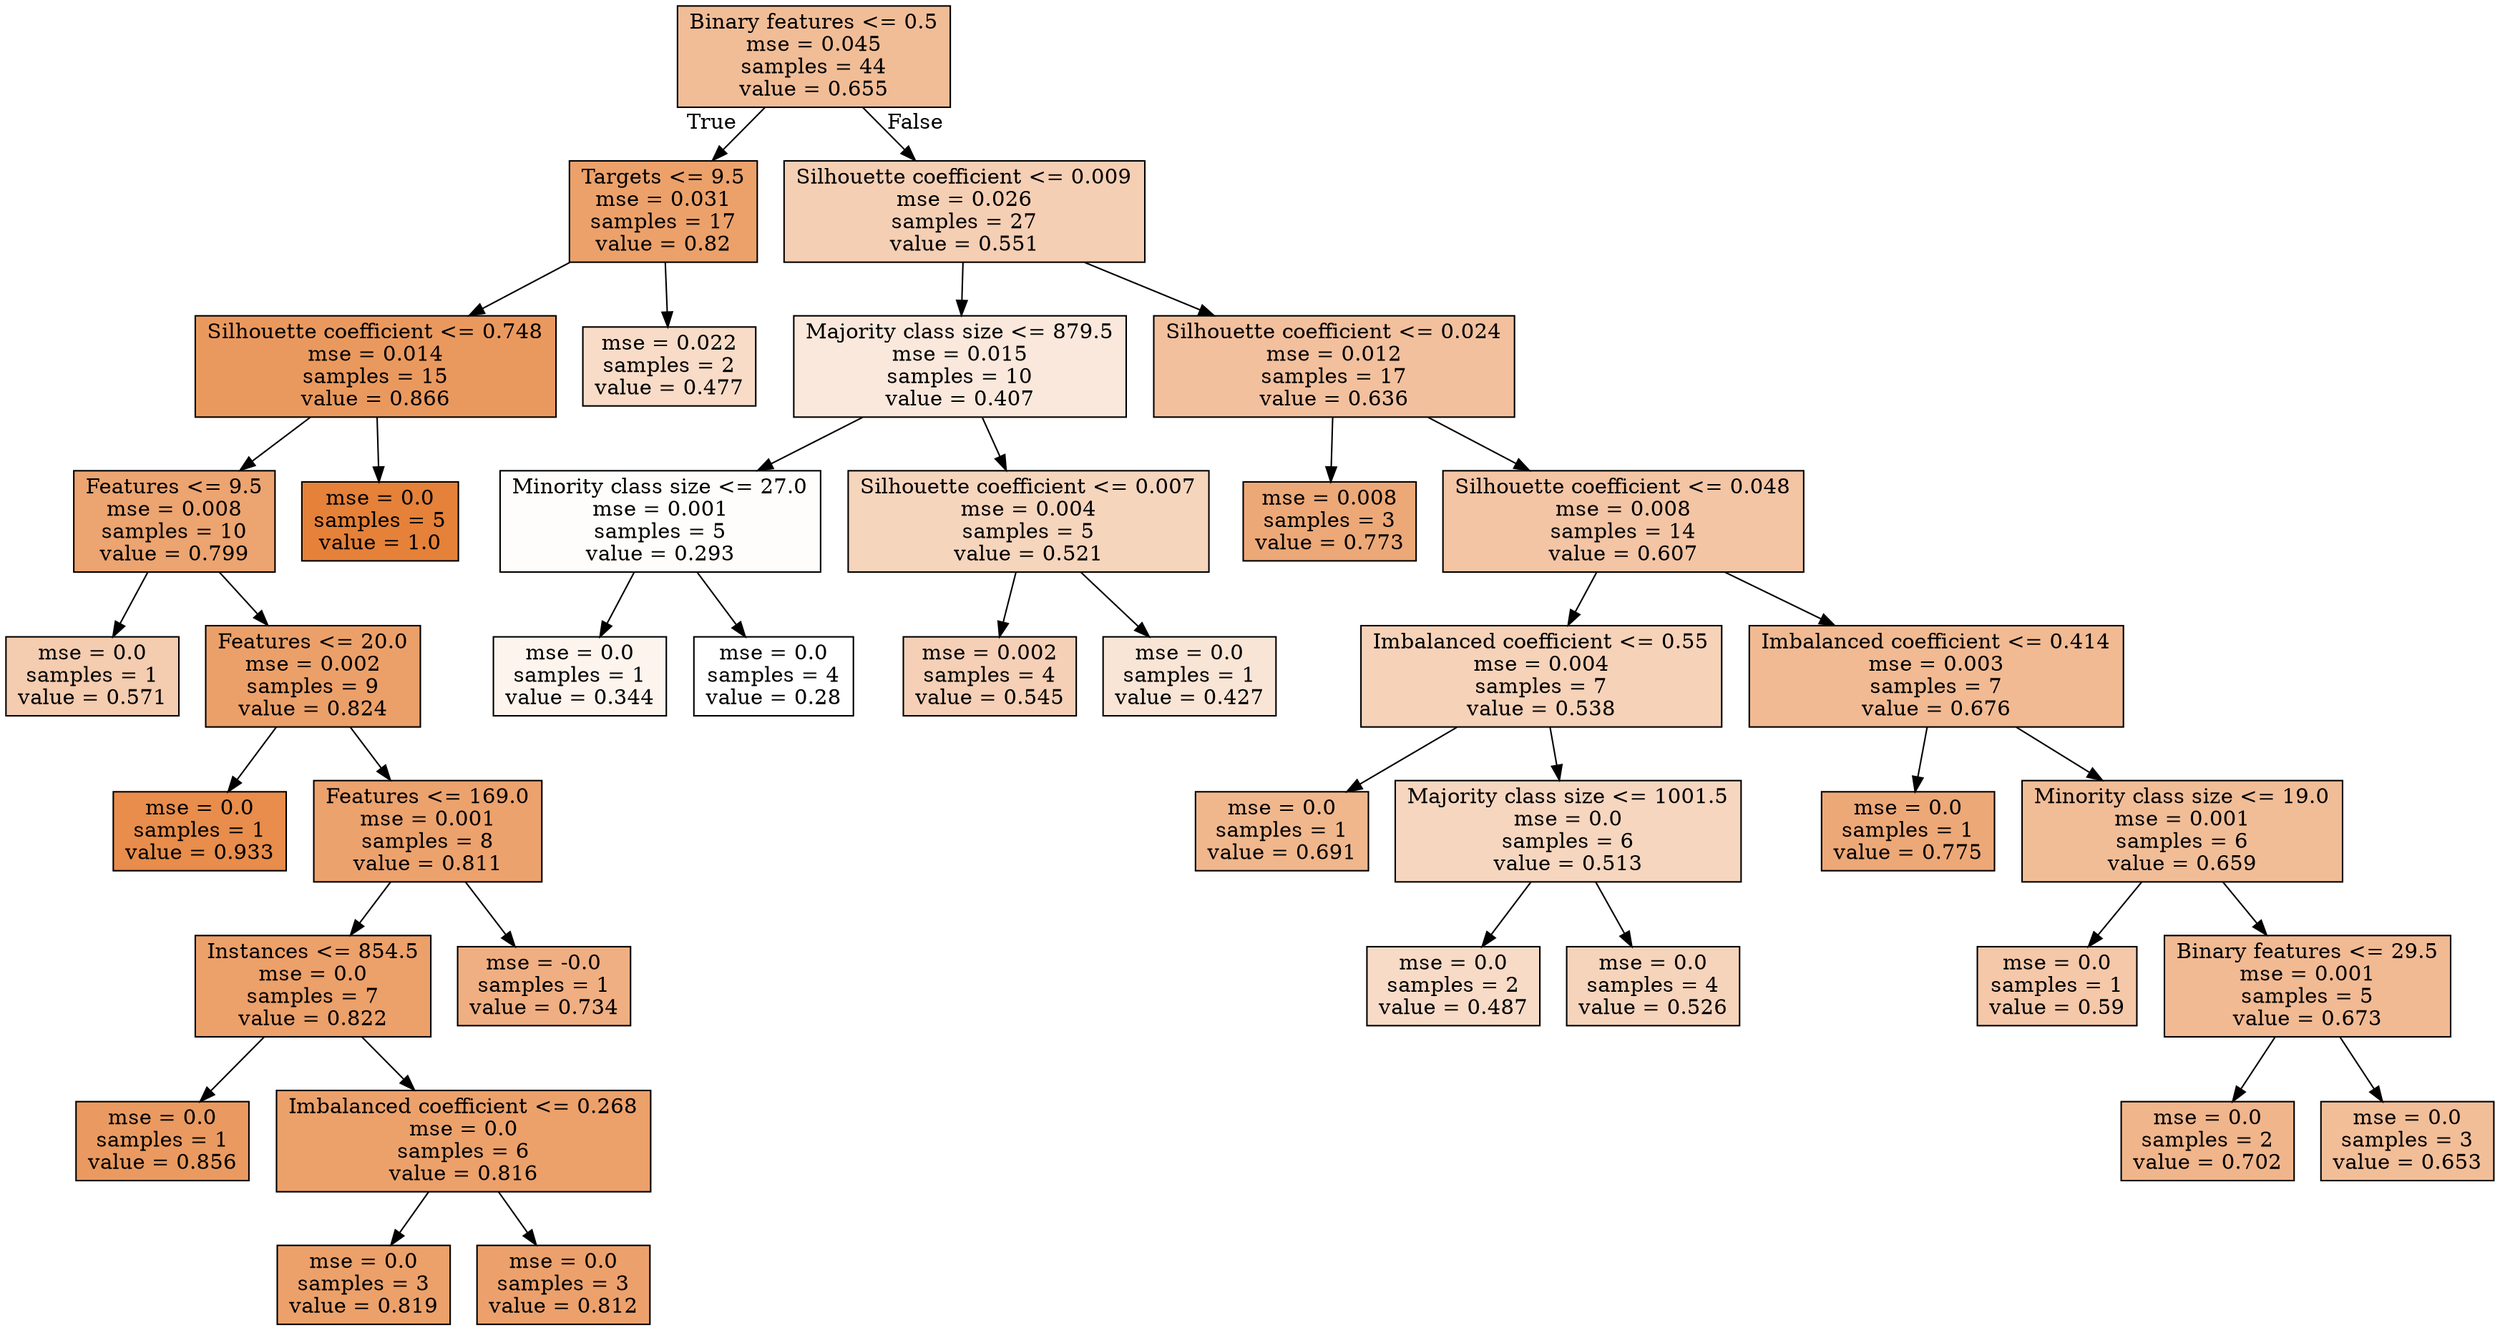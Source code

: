 digraph Tree {
node [shape=box, style="filled", color="black"] ;
0 [label="Binary features <= 0.5\nmse = 0.045\nsamples = 44\nvalue = 0.655", fillcolor="#e5813985"] ;
1 [label="Targets <= 9.5\nmse = 0.031\nsamples = 17\nvalue = 0.82", fillcolor="#e58139bf"] ;
0 -> 1 [labeldistance=2.5, labelangle=45, headlabel="True"] ;
2 [label="Silhouette coefficient <= 0.748\nmse = 0.014\nsamples = 15\nvalue = 0.866", fillcolor="#e58139cf"] ;
1 -> 2 ;
3 [label="Features <= 9.5\nmse = 0.008\nsamples = 10\nvalue = 0.799", fillcolor="#e58139b8"] ;
2 -> 3 ;
4 [label="mse = 0.0\nsamples = 1\nvalue = 0.571", fillcolor="#e5813967"] ;
3 -> 4 ;
5 [label="Features <= 20.0\nmse = 0.002\nsamples = 9\nvalue = 0.824", fillcolor="#e58139c1"] ;
3 -> 5 ;
6 [label="mse = 0.0\nsamples = 1\nvalue = 0.933", fillcolor="#e58139e7"] ;
5 -> 6 ;
7 [label="Features <= 169.0\nmse = 0.001\nsamples = 8\nvalue = 0.811", fillcolor="#e58139bc"] ;
5 -> 7 ;
8 [label="Instances <= 854.5\nmse = 0.0\nsamples = 7\nvalue = 0.822", fillcolor="#e58139c0"] ;
7 -> 8 ;
9 [label="mse = 0.0\nsamples = 1\nvalue = 0.856", fillcolor="#e58139cc"] ;
8 -> 9 ;
10 [label="Imbalanced coefficient <= 0.268\nmse = 0.0\nsamples = 6\nvalue = 0.816", fillcolor="#e58139be"] ;
8 -> 10 ;
11 [label="mse = 0.0\nsamples = 3\nvalue = 0.819", fillcolor="#e58139bf"] ;
10 -> 11 ;
12 [label="mse = 0.0\nsamples = 3\nvalue = 0.812", fillcolor="#e58139bd"] ;
10 -> 12 ;
13 [label="mse = -0.0\nsamples = 1\nvalue = 0.734", fillcolor="#e58139a1"] ;
7 -> 13 ;
14 [label="mse = 0.0\nsamples = 5\nvalue = 1.0", fillcolor="#e58139ff"] ;
2 -> 14 ;
15 [label="mse = 0.022\nsamples = 2\nvalue = 0.477", fillcolor="#e5813946"] ;
1 -> 15 ;
16 [label="Silhouette coefficient <= 0.009\nmse = 0.026\nsamples = 27\nvalue = 0.551", fillcolor="#e5813960"] ;
0 -> 16 [labeldistance=2.5, labelangle=-45, headlabel="False"] ;
17 [label="Majority class size <= 879.5\nmse = 0.015\nsamples = 10\nvalue = 0.407", fillcolor="#e581392d"] ;
16 -> 17 ;
18 [label="Minority class size <= 27.0\nmse = 0.001\nsamples = 5\nvalue = 0.293", fillcolor="#e5813904"] ;
17 -> 18 ;
19 [label="mse = 0.0\nsamples = 1\nvalue = 0.344", fillcolor="#e5813916"] ;
18 -> 19 ;
20 [label="mse = 0.0\nsamples = 4\nvalue = 0.28", fillcolor="#e5813900"] ;
18 -> 20 ;
21 [label="Silhouette coefficient <= 0.007\nmse = 0.004\nsamples = 5\nvalue = 0.521", fillcolor="#e5813955"] ;
17 -> 21 ;
22 [label="mse = 0.002\nsamples = 4\nvalue = 0.545", fillcolor="#e581395e"] ;
21 -> 22 ;
23 [label="mse = 0.0\nsamples = 1\nvalue = 0.427", fillcolor="#e5813934"] ;
21 -> 23 ;
24 [label="Silhouette coefficient <= 0.024\nmse = 0.012\nsamples = 17\nvalue = 0.636", fillcolor="#e581397e"] ;
16 -> 24 ;
25 [label="mse = 0.008\nsamples = 3\nvalue = 0.773", fillcolor="#e58139af"] ;
24 -> 25 ;
26 [label="Silhouette coefficient <= 0.048\nmse = 0.008\nsamples = 14\nvalue = 0.607", fillcolor="#e5813974"] ;
24 -> 26 ;
27 [label="Imbalanced coefficient <= 0.55\nmse = 0.004\nsamples = 7\nvalue = 0.538", fillcolor="#e581395b"] ;
26 -> 27 ;
28 [label="mse = 0.0\nsamples = 1\nvalue = 0.691", fillcolor="#e5813992"] ;
27 -> 28 ;
29 [label="Majority class size <= 1001.5\nmse = 0.0\nsamples = 6\nvalue = 0.513", fillcolor="#e5813952"] ;
27 -> 29 ;
30 [label="mse = 0.0\nsamples = 2\nvalue = 0.487", fillcolor="#e5813949"] ;
29 -> 30 ;
31 [label="mse = 0.0\nsamples = 4\nvalue = 0.526", fillcolor="#e5813957"] ;
29 -> 31 ;
32 [label="Imbalanced coefficient <= 0.414\nmse = 0.003\nsamples = 7\nvalue = 0.676", fillcolor="#e581398c"] ;
26 -> 32 ;
33 [label="mse = 0.0\nsamples = 1\nvalue = 0.775", fillcolor="#e58139af"] ;
32 -> 33 ;
34 [label="Minority class size <= 19.0\nmse = 0.001\nsamples = 6\nvalue = 0.659", fillcolor="#e5813986"] ;
32 -> 34 ;
35 [label="mse = 0.0\nsamples = 1\nvalue = 0.59", fillcolor="#e581396e"] ;
34 -> 35 ;
36 [label="Binary features <= 29.5\nmse = 0.001\nsamples = 5\nvalue = 0.673", fillcolor="#e581398b"] ;
34 -> 36 ;
37 [label="mse = 0.0\nsamples = 2\nvalue = 0.702", fillcolor="#e5813995"] ;
36 -> 37 ;
38 [label="mse = 0.0\nsamples = 3\nvalue = 0.653", fillcolor="#e5813984"] ;
36 -> 38 ;
}